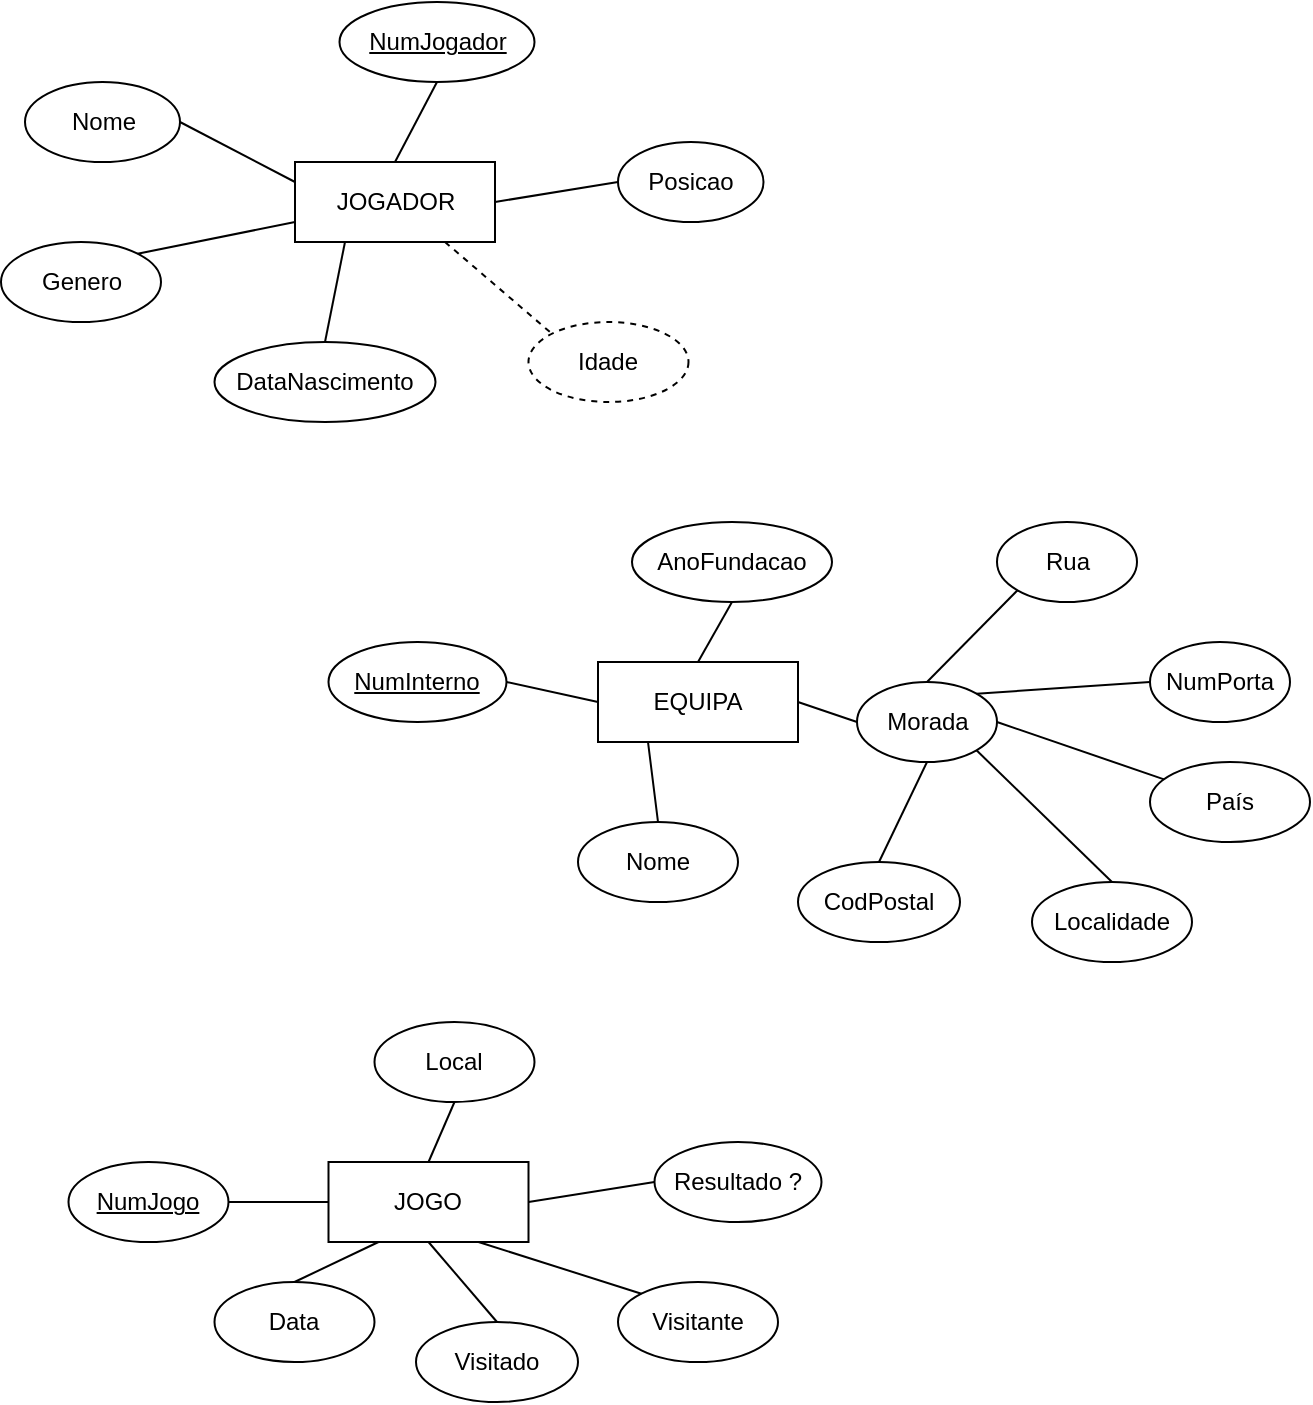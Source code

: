<mxfile version="24.7.16">
  <diagram name="Página-1" id="kcIxKAWgCtaz62oegx_W">
    <mxGraphModel dx="1194" dy="750" grid="1" gridSize="10" guides="1" tooltips="1" connect="1" arrows="1" fold="1" page="1" pageScale="1" pageWidth="2339" pageHeight="3300" math="0" shadow="0">
      <root>
        <mxCell id="0" />
        <mxCell id="1" parent="0" />
        <mxCell id="7aNGyFdgT1ng_6vokH2H-2" value="EQUIPA" style="whiteSpace=wrap;html=1;align=center;" parent="1" vertex="1">
          <mxGeometry x="1049" y="510" width="100" height="40" as="geometry" />
        </mxCell>
        <mxCell id="7aNGyFdgT1ng_6vokH2H-3" value="NumInterno" style="ellipse;whiteSpace=wrap;html=1;align=center;fontStyle=4;" parent="1" vertex="1">
          <mxGeometry x="914.25" y="500" width="89" height="40" as="geometry" />
        </mxCell>
        <mxCell id="7aNGyFdgT1ng_6vokH2H-4" value="Nome" style="ellipse;whiteSpace=wrap;html=1;align=center;" parent="1" vertex="1">
          <mxGeometry x="1039" y="590" width="80" height="40" as="geometry" />
        </mxCell>
        <mxCell id="7aNGyFdgT1ng_6vokH2H-5" value="" style="endArrow=none;html=1;rounded=0;exitX=0;exitY=0.5;exitDx=0;exitDy=0;entryX=1;entryY=0.5;entryDx=0;entryDy=0;" parent="1" source="7aNGyFdgT1ng_6vokH2H-2" target="7aNGyFdgT1ng_6vokH2H-3" edge="1">
          <mxGeometry relative="1" as="geometry">
            <mxPoint x="1059" y="690" as="sourcePoint" />
            <mxPoint x="1219" y="690" as="targetPoint" />
          </mxGeometry>
        </mxCell>
        <mxCell id="7aNGyFdgT1ng_6vokH2H-6" value="" style="endArrow=none;html=1;rounded=0;entryX=0.5;entryY=0;entryDx=0;entryDy=0;exitX=0.25;exitY=1;exitDx=0;exitDy=0;" parent="1" source="7aNGyFdgT1ng_6vokH2H-2" target="7aNGyFdgT1ng_6vokH2H-4" edge="1">
          <mxGeometry relative="1" as="geometry">
            <mxPoint x="1045" y="530" as="sourcePoint" />
            <mxPoint x="939" y="630" as="targetPoint" />
          </mxGeometry>
        </mxCell>
        <mxCell id="7aNGyFdgT1ng_6vokH2H-7" value="Morada" style="ellipse;whiteSpace=wrap;html=1;align=center;" parent="1" vertex="1">
          <mxGeometry x="1178.5" y="520" width="70" height="40" as="geometry" />
        </mxCell>
        <mxCell id="7aNGyFdgT1ng_6vokH2H-8" value="" style="endArrow=none;html=1;rounded=0;exitX=0;exitY=0.5;exitDx=0;exitDy=0;entryX=1;entryY=0.5;entryDx=0;entryDy=0;" parent="1" source="7aNGyFdgT1ng_6vokH2H-7" target="7aNGyFdgT1ng_6vokH2H-2" edge="1">
          <mxGeometry relative="1" as="geometry">
            <mxPoint x="1361" y="572" as="sourcePoint" />
            <mxPoint x="1287" y="588" as="targetPoint" />
          </mxGeometry>
        </mxCell>
        <mxCell id="7aNGyFdgT1ng_6vokH2H-10" value="" style="endArrow=none;html=1;rounded=0;exitX=0.5;exitY=1;exitDx=0;exitDy=0;entryX=0.5;entryY=0;entryDx=0;entryDy=0;" parent="1" source="CYzNaaDyTAMv3jT5_hoj-39" target="7aNGyFdgT1ng_6vokH2H-2" edge="1">
          <mxGeometry relative="1" as="geometry">
            <mxPoint x="1119" y="480" as="sourcePoint" />
            <mxPoint x="1075" y="590" as="targetPoint" />
          </mxGeometry>
        </mxCell>
        <mxCell id="7aNGyFdgT1ng_6vokH2H-11" value="Rua" style="ellipse;whiteSpace=wrap;html=1;align=center;" parent="1" vertex="1">
          <mxGeometry x="1248.5" y="440" width="70" height="40" as="geometry" />
        </mxCell>
        <mxCell id="7aNGyFdgT1ng_6vokH2H-12" value="NumPorta" style="ellipse;whiteSpace=wrap;html=1;align=center;" parent="1" vertex="1">
          <mxGeometry x="1325" y="500" width="70" height="40" as="geometry" />
        </mxCell>
        <mxCell id="7aNGyFdgT1ng_6vokH2H-13" value="País" style="ellipse;whiteSpace=wrap;html=1;align=center;" parent="1" vertex="1">
          <mxGeometry x="1325" y="560" width="80" height="40" as="geometry" />
        </mxCell>
        <mxCell id="7aNGyFdgT1ng_6vokH2H-14" value="Localidade" style="ellipse;whiteSpace=wrap;html=1;align=center;" parent="1" vertex="1">
          <mxGeometry x="1266" y="620" width="80" height="40" as="geometry" />
        </mxCell>
        <mxCell id="7aNGyFdgT1ng_6vokH2H-15" value="CodPostal" style="ellipse;whiteSpace=wrap;html=1;align=center;" parent="1" vertex="1">
          <mxGeometry x="1149" y="610" width="81" height="40" as="geometry" />
        </mxCell>
        <mxCell id="7aNGyFdgT1ng_6vokH2H-16" value="" style="endArrow=none;html=1;rounded=0;exitX=0;exitY=1;exitDx=0;exitDy=0;entryX=0.5;entryY=0;entryDx=0;entryDy=0;" parent="1" source="7aNGyFdgT1ng_6vokH2H-11" target="7aNGyFdgT1ng_6vokH2H-7" edge="1">
          <mxGeometry relative="1" as="geometry">
            <mxPoint x="1355" y="440" as="sourcePoint" />
            <mxPoint x="1295" y="470" as="targetPoint" />
          </mxGeometry>
        </mxCell>
        <mxCell id="7aNGyFdgT1ng_6vokH2H-17" value="" style="endArrow=none;html=1;rounded=0;exitX=0;exitY=0.5;exitDx=0;exitDy=0;entryX=1;entryY=0;entryDx=0;entryDy=0;" parent="1" source="7aNGyFdgT1ng_6vokH2H-12" target="7aNGyFdgT1ng_6vokH2H-7" edge="1">
          <mxGeometry relative="1" as="geometry">
            <mxPoint x="1365" y="450" as="sourcePoint" />
            <mxPoint x="1305" y="480" as="targetPoint" />
          </mxGeometry>
        </mxCell>
        <mxCell id="7aNGyFdgT1ng_6vokH2H-18" value="" style="endArrow=none;html=1;rounded=0;entryX=1;entryY=0.5;entryDx=0;entryDy=0;" parent="1" source="7aNGyFdgT1ng_6vokH2H-13" target="7aNGyFdgT1ng_6vokH2H-7" edge="1">
          <mxGeometry relative="1" as="geometry">
            <mxPoint x="1375" y="460" as="sourcePoint" />
            <mxPoint x="1269" y="550" as="targetPoint" />
          </mxGeometry>
        </mxCell>
        <mxCell id="7aNGyFdgT1ng_6vokH2H-19" value="" style="endArrow=none;html=1;rounded=0;exitX=0.5;exitY=0;exitDx=0;exitDy=0;entryX=1;entryY=1;entryDx=0;entryDy=0;" parent="1" source="7aNGyFdgT1ng_6vokH2H-14" target="7aNGyFdgT1ng_6vokH2H-7" edge="1">
          <mxGeometry relative="1" as="geometry">
            <mxPoint x="1385" y="470" as="sourcePoint" />
            <mxPoint x="1325" y="500" as="targetPoint" />
          </mxGeometry>
        </mxCell>
        <mxCell id="7aNGyFdgT1ng_6vokH2H-20" value="" style="endArrow=none;html=1;rounded=0;exitX=0.5;exitY=0;exitDx=0;exitDy=0;entryX=0.5;entryY=1;entryDx=0;entryDy=0;" parent="1" source="7aNGyFdgT1ng_6vokH2H-15" target="7aNGyFdgT1ng_6vokH2H-7" edge="1">
          <mxGeometry relative="1" as="geometry">
            <mxPoint x="1395" y="480" as="sourcePoint" />
            <mxPoint x="1335" y="510" as="targetPoint" />
          </mxGeometry>
        </mxCell>
        <mxCell id="CYzNaaDyTAMv3jT5_hoj-20" value="JOGO" style="whiteSpace=wrap;html=1;align=center;" parent="1" vertex="1">
          <mxGeometry x="914.25" y="760" width="100" height="40" as="geometry" />
        </mxCell>
        <mxCell id="CYzNaaDyTAMv3jT5_hoj-21" value="NumJogo" style="ellipse;whiteSpace=wrap;html=1;align=center;fontStyle=4;" parent="1" vertex="1">
          <mxGeometry x="784.25" y="760" width="80" height="40" as="geometry" />
        </mxCell>
        <mxCell id="CYzNaaDyTAMv3jT5_hoj-22" value="Data" style="ellipse;whiteSpace=wrap;html=1;align=center;" parent="1" vertex="1">
          <mxGeometry x="857.25" y="820" width="80" height="40" as="geometry" />
        </mxCell>
        <mxCell id="CYzNaaDyTAMv3jT5_hoj-23" value="" style="endArrow=none;html=1;rounded=0;exitX=0;exitY=0.5;exitDx=0;exitDy=0;entryX=1;entryY=0.5;entryDx=0;entryDy=0;" parent="1" source="CYzNaaDyTAMv3jT5_hoj-20" target="CYzNaaDyTAMv3jT5_hoj-21" edge="1">
          <mxGeometry relative="1" as="geometry">
            <mxPoint x="924.25" y="940" as="sourcePoint" />
            <mxPoint x="1084.25" y="940" as="targetPoint" />
          </mxGeometry>
        </mxCell>
        <mxCell id="CYzNaaDyTAMv3jT5_hoj-24" value="" style="endArrow=none;html=1;rounded=0;entryX=0.5;entryY=0;entryDx=0;entryDy=0;exitX=0.25;exitY=1;exitDx=0;exitDy=0;" parent="1" source="CYzNaaDyTAMv3jT5_hoj-20" target="CYzNaaDyTAMv3jT5_hoj-22" edge="1">
          <mxGeometry relative="1" as="geometry">
            <mxPoint x="910.25" y="780" as="sourcePoint" />
            <mxPoint x="804.25" y="880" as="targetPoint" />
          </mxGeometry>
        </mxCell>
        <mxCell id="CYzNaaDyTAMv3jT5_hoj-25" value="Resultado ?" style="ellipse;whiteSpace=wrap;html=1;align=center;" parent="1" vertex="1">
          <mxGeometry x="1077.25" y="750" width="83.5" height="40" as="geometry" />
        </mxCell>
        <mxCell id="CYzNaaDyTAMv3jT5_hoj-26" value="" style="endArrow=none;html=1;rounded=0;exitX=0;exitY=0.5;exitDx=0;exitDy=0;entryX=1;entryY=0.5;entryDx=0;entryDy=0;" parent="1" source="CYzNaaDyTAMv3jT5_hoj-25" target="CYzNaaDyTAMv3jT5_hoj-20" edge="1">
          <mxGeometry relative="1" as="geometry">
            <mxPoint x="1226.25" y="822" as="sourcePoint" />
            <mxPoint x="1152.25" y="838" as="targetPoint" />
          </mxGeometry>
        </mxCell>
        <mxCell id="CYzNaaDyTAMv3jT5_hoj-28" value="" style="endArrow=none;html=1;rounded=0;exitX=0.5;exitY=1;exitDx=0;exitDy=0;entryX=0.5;entryY=0;entryDx=0;entryDy=0;" parent="1" source="CYzNaaDyTAMv3jT5_hoj-75" target="CYzNaaDyTAMv3jT5_hoj-20" edge="1">
          <mxGeometry relative="1" as="geometry">
            <mxPoint x="984.25" y="730" as="sourcePoint" />
            <mxPoint x="940.25" y="840" as="targetPoint" />
          </mxGeometry>
        </mxCell>
        <mxCell id="CYzNaaDyTAMv3jT5_hoj-32" value="Visitante" style="ellipse;whiteSpace=wrap;html=1;align=center;" parent="1" vertex="1">
          <mxGeometry x="1059" y="820" width="80" height="40" as="geometry" />
        </mxCell>
        <mxCell id="CYzNaaDyTAMv3jT5_hoj-33" value="Visitado" style="ellipse;whiteSpace=wrap;html=1;align=center;" parent="1" vertex="1">
          <mxGeometry x="958" y="840" width="81" height="40" as="geometry" />
        </mxCell>
        <mxCell id="CYzNaaDyTAMv3jT5_hoj-37" value="" style="endArrow=none;html=1;rounded=0;exitX=0;exitY=0;exitDx=0;exitDy=0;entryX=0.75;entryY=1;entryDx=0;entryDy=0;" parent="1" source="CYzNaaDyTAMv3jT5_hoj-32" target="CYzNaaDyTAMv3jT5_hoj-20" edge="1">
          <mxGeometry relative="1" as="geometry">
            <mxPoint x="1250.25" y="720" as="sourcePoint" />
            <mxPoint x="1190.25" y="750" as="targetPoint" />
          </mxGeometry>
        </mxCell>
        <mxCell id="CYzNaaDyTAMv3jT5_hoj-38" value="" style="endArrow=none;html=1;rounded=0;exitX=0.5;exitY=0;exitDx=0;exitDy=0;entryX=0.5;entryY=1;entryDx=0;entryDy=0;" parent="1" source="CYzNaaDyTAMv3jT5_hoj-33" target="CYzNaaDyTAMv3jT5_hoj-20" edge="1">
          <mxGeometry relative="1" as="geometry">
            <mxPoint x="1260.25" y="730" as="sourcePoint" />
            <mxPoint x="1200.25" y="760" as="targetPoint" />
          </mxGeometry>
        </mxCell>
        <mxCell id="CYzNaaDyTAMv3jT5_hoj-39" value="AnoFundacao" style="ellipse;whiteSpace=wrap;html=1;align=center;" parent="1" vertex="1">
          <mxGeometry x="1066" y="440" width="100" height="40" as="geometry" />
        </mxCell>
        <mxCell id="CYzNaaDyTAMv3jT5_hoj-40" value="JOGADOR" style="whiteSpace=wrap;html=1;align=center;" parent="1" vertex="1">
          <mxGeometry x="897.5" y="260" width="100" height="40" as="geometry" />
        </mxCell>
        <mxCell id="CYzNaaDyTAMv3jT5_hoj-41" value="NumJogador" style="ellipse;whiteSpace=wrap;html=1;align=center;fontStyle=4;" parent="1" vertex="1">
          <mxGeometry x="919.75" y="180" width="97.5" height="40" as="geometry" />
        </mxCell>
        <mxCell id="CYzNaaDyTAMv3jT5_hoj-42" value="Nome" style="ellipse;whiteSpace=wrap;html=1;align=center;" parent="1" vertex="1">
          <mxGeometry x="762.5" y="220" width="77.5" height="40" as="geometry" />
        </mxCell>
        <mxCell id="CYzNaaDyTAMv3jT5_hoj-43" value="Genero" style="ellipse;whiteSpace=wrap;html=1;align=center;" parent="1" vertex="1">
          <mxGeometry x="750.5" y="300" width="80" height="40" as="geometry" />
        </mxCell>
        <mxCell id="CYzNaaDyTAMv3jT5_hoj-44" value="DataNascimento" style="ellipse;whiteSpace=wrap;html=1;align=center;" parent="1" vertex="1">
          <mxGeometry x="857.25" y="350" width="110.5" height="40" as="geometry" />
        </mxCell>
        <mxCell id="CYzNaaDyTAMv3jT5_hoj-45" value="" style="endArrow=none;html=1;rounded=0;exitX=0.5;exitY=0;exitDx=0;exitDy=0;entryX=0.5;entryY=1;entryDx=0;entryDy=0;" parent="1" source="CYzNaaDyTAMv3jT5_hoj-40" target="CYzNaaDyTAMv3jT5_hoj-41" edge="1">
          <mxGeometry relative="1" as="geometry">
            <mxPoint x="907.5" y="440" as="sourcePoint" />
            <mxPoint x="1067.5" y="440" as="targetPoint" />
          </mxGeometry>
        </mxCell>
        <mxCell id="CYzNaaDyTAMv3jT5_hoj-46" value="" style="endArrow=none;html=1;rounded=0;entryX=1;entryY=0.5;entryDx=0;entryDy=0;exitX=0;exitY=0.25;exitDx=0;exitDy=0;" parent="1" source="CYzNaaDyTAMv3jT5_hoj-40" target="CYzNaaDyTAMv3jT5_hoj-42" edge="1">
          <mxGeometry relative="1" as="geometry">
            <mxPoint x="893.5" y="280" as="sourcePoint" />
            <mxPoint x="787.5" y="380" as="targetPoint" />
          </mxGeometry>
        </mxCell>
        <mxCell id="CYzNaaDyTAMv3jT5_hoj-47" value="" style="endArrow=none;html=1;rounded=0;entryX=1;entryY=0;entryDx=0;entryDy=0;exitX=0;exitY=0.75;exitDx=0;exitDy=0;" parent="1" source="CYzNaaDyTAMv3jT5_hoj-40" target="CYzNaaDyTAMv3jT5_hoj-43" edge="1">
          <mxGeometry relative="1" as="geometry">
            <mxPoint x="900.5" y="300" as="sourcePoint" />
            <mxPoint x="927.5" y="520" as="targetPoint" />
          </mxGeometry>
        </mxCell>
        <mxCell id="CYzNaaDyTAMv3jT5_hoj-48" value="" style="endArrow=none;html=1;rounded=0;exitX=0.25;exitY=1;exitDx=0;exitDy=0;entryX=0.5;entryY=0;entryDx=0;entryDy=0;" parent="1" source="CYzNaaDyTAMv3jT5_hoj-40" target="CYzNaaDyTAMv3jT5_hoj-44" edge="1">
          <mxGeometry relative="1" as="geometry">
            <mxPoint x="977.5" y="320" as="sourcePoint" />
            <mxPoint x="807.5" y="400" as="targetPoint" />
          </mxGeometry>
        </mxCell>
        <mxCell id="CYzNaaDyTAMv3jT5_hoj-49" value="Idade" style="ellipse;whiteSpace=wrap;html=1;align=center;dashed=1;" parent="1" vertex="1">
          <mxGeometry x="1014.25" y="340" width="80" height="40" as="geometry" />
        </mxCell>
        <mxCell id="CYzNaaDyTAMv3jT5_hoj-50" value="" style="endArrow=none;html=1;rounded=0;dashed=1;entryX=0;entryY=0;entryDx=0;entryDy=0;exitX=0.75;exitY=1;exitDx=0;exitDy=0;jumpSize=6;" parent="1" source="CYzNaaDyTAMv3jT5_hoj-40" target="CYzNaaDyTAMv3jT5_hoj-49" edge="1">
          <mxGeometry relative="1" as="geometry">
            <mxPoint x="1103.5" y="310" as="sourcePoint" />
            <mxPoint x="1263.5" y="310" as="targetPoint" />
            <Array as="points" />
          </mxGeometry>
        </mxCell>
        <mxCell id="CYzNaaDyTAMv3jT5_hoj-51" value="" style="resizable=0;html=1;whiteSpace=wrap;align=right;verticalAlign=bottom;" parent="CYzNaaDyTAMv3jT5_hoj-50" connectable="0" vertex="1">
          <mxGeometry x="1" relative="1" as="geometry" />
        </mxCell>
        <mxCell id="CYzNaaDyTAMv3jT5_hoj-52" value="Posicao" style="ellipse;whiteSpace=wrap;html=1;align=center;" parent="1" vertex="1">
          <mxGeometry x="1059" y="250" width="72.75" height="40" as="geometry" />
        </mxCell>
        <mxCell id="CYzNaaDyTAMv3jT5_hoj-53" value="" style="endArrow=none;html=1;rounded=0;exitX=0;exitY=0.5;exitDx=0;exitDy=0;entryX=1;entryY=0.5;entryDx=0;entryDy=0;" parent="1" source="CYzNaaDyTAMv3jT5_hoj-52" target="CYzNaaDyTAMv3jT5_hoj-40" edge="1">
          <mxGeometry relative="1" as="geometry">
            <mxPoint x="1209.5" y="322" as="sourcePoint" />
            <mxPoint x="1135.5" y="338" as="targetPoint" />
          </mxGeometry>
        </mxCell>
        <mxCell id="CYzNaaDyTAMv3jT5_hoj-75" value="Local" style="ellipse;whiteSpace=wrap;html=1;align=center;" parent="1" vertex="1">
          <mxGeometry x="937.25" y="690" width="80" height="40" as="geometry" />
        </mxCell>
        <mxCell id="CYzNaaDyTAMv3jT5_hoj-76" style="edgeStyle=orthogonalEdgeStyle;rounded=0;orthogonalLoop=1;jettySize=auto;html=1;exitX=0.5;exitY=1;exitDx=0;exitDy=0;" parent="1" source="7aNGyFdgT1ng_6vokH2H-14" target="7aNGyFdgT1ng_6vokH2H-14" edge="1">
          <mxGeometry relative="1" as="geometry" />
        </mxCell>
      </root>
    </mxGraphModel>
  </diagram>
</mxfile>

